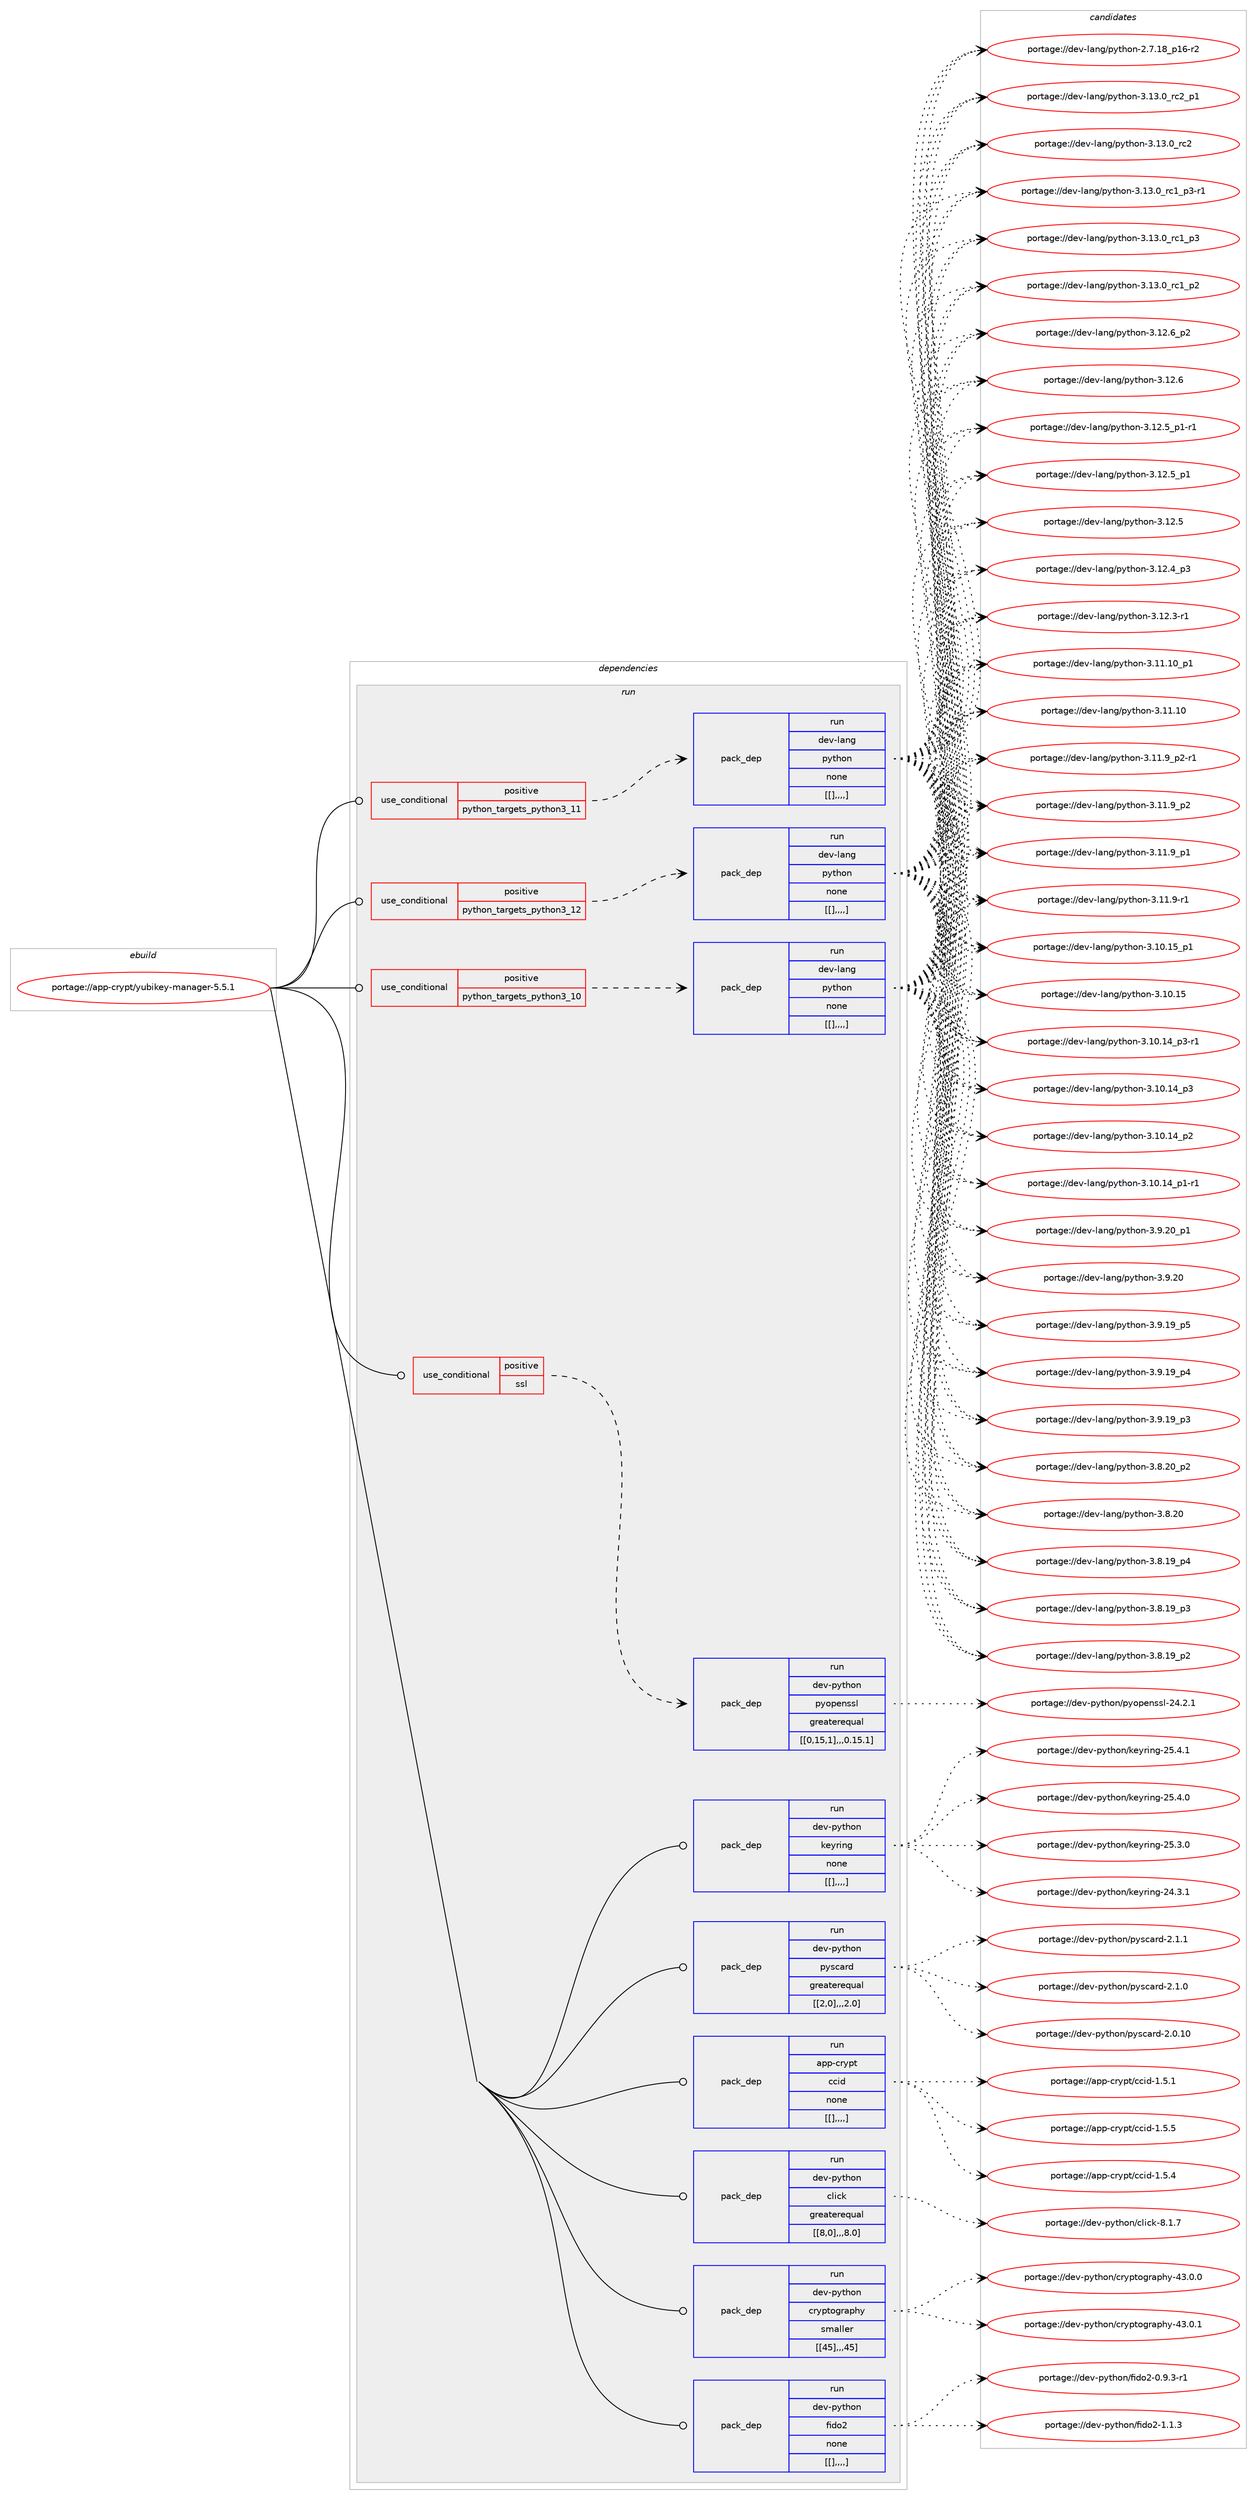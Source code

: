 digraph prolog {

# *************
# Graph options
# *************

newrank=true;
concentrate=true;
compound=true;
graph [rankdir=LR,fontname=Helvetica,fontsize=10,ranksep=1.5];#, ranksep=2.5, nodesep=0.2];
edge  [arrowhead=vee];
node  [fontname=Helvetica,fontsize=10];

# **********
# The ebuild
# **********

subgraph cluster_leftcol {
color=gray;
label=<<i>ebuild</i>>;
id [label="portage://app-crypt/yubikey-manager-5.5.1", color=red, width=4, href="../app-crypt/yubikey-manager-5.5.1.svg"];
}

# ****************
# The dependencies
# ****************

subgraph cluster_midcol {
color=gray;
label=<<i>dependencies</i>>;
subgraph cluster_compile {
fillcolor="#eeeeee";
style=filled;
label=<<i>compile</i>>;
}
subgraph cluster_compileandrun {
fillcolor="#eeeeee";
style=filled;
label=<<i>compile and run</i>>;
}
subgraph cluster_run {
fillcolor="#eeeeee";
style=filled;
label=<<i>run</i>>;
subgraph cond4072 {
dependency15189 [label=<<TABLE BORDER="0" CELLBORDER="1" CELLSPACING="0" CELLPADDING="4"><TR><TD ROWSPAN="3" CELLPADDING="10">use_conditional</TD></TR><TR><TD>positive</TD></TR><TR><TD>python_targets_python3_10</TD></TR></TABLE>>, shape=none, color=red];
subgraph pack11033 {
dependency15190 [label=<<TABLE BORDER="0" CELLBORDER="1" CELLSPACING="0" CELLPADDING="4" WIDTH="220"><TR><TD ROWSPAN="6" CELLPADDING="30">pack_dep</TD></TR><TR><TD WIDTH="110">run</TD></TR><TR><TD>dev-lang</TD></TR><TR><TD>python</TD></TR><TR><TD>none</TD></TR><TR><TD>[[],,,,]</TD></TR></TABLE>>, shape=none, color=blue];
}
dependency15189:e -> dependency15190:w [weight=20,style="dashed",arrowhead="vee"];
}
id:e -> dependency15189:w [weight=20,style="solid",arrowhead="odot"];
subgraph cond4073 {
dependency15191 [label=<<TABLE BORDER="0" CELLBORDER="1" CELLSPACING="0" CELLPADDING="4"><TR><TD ROWSPAN="3" CELLPADDING="10">use_conditional</TD></TR><TR><TD>positive</TD></TR><TR><TD>python_targets_python3_11</TD></TR></TABLE>>, shape=none, color=red];
subgraph pack11034 {
dependency15192 [label=<<TABLE BORDER="0" CELLBORDER="1" CELLSPACING="0" CELLPADDING="4" WIDTH="220"><TR><TD ROWSPAN="6" CELLPADDING="30">pack_dep</TD></TR><TR><TD WIDTH="110">run</TD></TR><TR><TD>dev-lang</TD></TR><TR><TD>python</TD></TR><TR><TD>none</TD></TR><TR><TD>[[],,,,]</TD></TR></TABLE>>, shape=none, color=blue];
}
dependency15191:e -> dependency15192:w [weight=20,style="dashed",arrowhead="vee"];
}
id:e -> dependency15191:w [weight=20,style="solid",arrowhead="odot"];
subgraph cond4074 {
dependency15193 [label=<<TABLE BORDER="0" CELLBORDER="1" CELLSPACING="0" CELLPADDING="4"><TR><TD ROWSPAN="3" CELLPADDING="10">use_conditional</TD></TR><TR><TD>positive</TD></TR><TR><TD>python_targets_python3_12</TD></TR></TABLE>>, shape=none, color=red];
subgraph pack11035 {
dependency15194 [label=<<TABLE BORDER="0" CELLBORDER="1" CELLSPACING="0" CELLPADDING="4" WIDTH="220"><TR><TD ROWSPAN="6" CELLPADDING="30">pack_dep</TD></TR><TR><TD WIDTH="110">run</TD></TR><TR><TD>dev-lang</TD></TR><TR><TD>python</TD></TR><TR><TD>none</TD></TR><TR><TD>[[],,,,]</TD></TR></TABLE>>, shape=none, color=blue];
}
dependency15193:e -> dependency15194:w [weight=20,style="dashed",arrowhead="vee"];
}
id:e -> dependency15193:w [weight=20,style="solid",arrowhead="odot"];
subgraph cond4075 {
dependency15195 [label=<<TABLE BORDER="0" CELLBORDER="1" CELLSPACING="0" CELLPADDING="4"><TR><TD ROWSPAN="3" CELLPADDING="10">use_conditional</TD></TR><TR><TD>positive</TD></TR><TR><TD>ssl</TD></TR></TABLE>>, shape=none, color=red];
subgraph pack11036 {
dependency15196 [label=<<TABLE BORDER="0" CELLBORDER="1" CELLSPACING="0" CELLPADDING="4" WIDTH="220"><TR><TD ROWSPAN="6" CELLPADDING="30">pack_dep</TD></TR><TR><TD WIDTH="110">run</TD></TR><TR><TD>dev-python</TD></TR><TR><TD>pyopenssl</TD></TR><TR><TD>greaterequal</TD></TR><TR><TD>[[0,15,1],,,0.15.1]</TD></TR></TABLE>>, shape=none, color=blue];
}
dependency15195:e -> dependency15196:w [weight=20,style="dashed",arrowhead="vee"];
}
id:e -> dependency15195:w [weight=20,style="solid",arrowhead="odot"];
subgraph pack11037 {
dependency15197 [label=<<TABLE BORDER="0" CELLBORDER="1" CELLSPACING="0" CELLPADDING="4" WIDTH="220"><TR><TD ROWSPAN="6" CELLPADDING="30">pack_dep</TD></TR><TR><TD WIDTH="110">run</TD></TR><TR><TD>app-crypt</TD></TR><TR><TD>ccid</TD></TR><TR><TD>none</TD></TR><TR><TD>[[],,,,]</TD></TR></TABLE>>, shape=none, color=blue];
}
id:e -> dependency15197:w [weight=20,style="solid",arrowhead="odot"];
subgraph pack11038 {
dependency15198 [label=<<TABLE BORDER="0" CELLBORDER="1" CELLSPACING="0" CELLPADDING="4" WIDTH="220"><TR><TD ROWSPAN="6" CELLPADDING="30">pack_dep</TD></TR><TR><TD WIDTH="110">run</TD></TR><TR><TD>dev-python</TD></TR><TR><TD>click</TD></TR><TR><TD>greaterequal</TD></TR><TR><TD>[[8,0],,,8.0]</TD></TR></TABLE>>, shape=none, color=blue];
}
id:e -> dependency15198:w [weight=20,style="solid",arrowhead="odot"];
subgraph pack11039 {
dependency15199 [label=<<TABLE BORDER="0" CELLBORDER="1" CELLSPACING="0" CELLPADDING="4" WIDTH="220"><TR><TD ROWSPAN="6" CELLPADDING="30">pack_dep</TD></TR><TR><TD WIDTH="110">run</TD></TR><TR><TD>dev-python</TD></TR><TR><TD>cryptography</TD></TR><TR><TD>smaller</TD></TR><TR><TD>[[45],,,45]</TD></TR></TABLE>>, shape=none, color=blue];
}
id:e -> dependency15199:w [weight=20,style="solid",arrowhead="odot"];
subgraph pack11040 {
dependency15200 [label=<<TABLE BORDER="0" CELLBORDER="1" CELLSPACING="0" CELLPADDING="4" WIDTH="220"><TR><TD ROWSPAN="6" CELLPADDING="30">pack_dep</TD></TR><TR><TD WIDTH="110">run</TD></TR><TR><TD>dev-python</TD></TR><TR><TD>fido2</TD></TR><TR><TD>none</TD></TR><TR><TD>[[],,,,]</TD></TR></TABLE>>, shape=none, color=blue];
}
id:e -> dependency15200:w [weight=20,style="solid",arrowhead="odot"];
subgraph pack11041 {
dependency15201 [label=<<TABLE BORDER="0" CELLBORDER="1" CELLSPACING="0" CELLPADDING="4" WIDTH="220"><TR><TD ROWSPAN="6" CELLPADDING="30">pack_dep</TD></TR><TR><TD WIDTH="110">run</TD></TR><TR><TD>dev-python</TD></TR><TR><TD>keyring</TD></TR><TR><TD>none</TD></TR><TR><TD>[[],,,,]</TD></TR></TABLE>>, shape=none, color=blue];
}
id:e -> dependency15201:w [weight=20,style="solid",arrowhead="odot"];
subgraph pack11042 {
dependency15202 [label=<<TABLE BORDER="0" CELLBORDER="1" CELLSPACING="0" CELLPADDING="4" WIDTH="220"><TR><TD ROWSPAN="6" CELLPADDING="30">pack_dep</TD></TR><TR><TD WIDTH="110">run</TD></TR><TR><TD>dev-python</TD></TR><TR><TD>pyscard</TD></TR><TR><TD>greaterequal</TD></TR><TR><TD>[[2,0],,,2.0]</TD></TR></TABLE>>, shape=none, color=blue];
}
id:e -> dependency15202:w [weight=20,style="solid",arrowhead="odot"];
}
}

# **************
# The candidates
# **************

subgraph cluster_choices {
rank=same;
color=gray;
label=<<i>candidates</i>>;

subgraph choice11033 {
color=black;
nodesep=1;
choice100101118451089711010347112121116104111110455146495146489511499509511249 [label="portage://dev-lang/python-3.13.0_rc2_p1", color=red, width=4,href="../dev-lang/python-3.13.0_rc2_p1.svg"];
choice10010111845108971101034711212111610411111045514649514648951149950 [label="portage://dev-lang/python-3.13.0_rc2", color=red, width=4,href="../dev-lang/python-3.13.0_rc2.svg"];
choice1001011184510897110103471121211161041111104551464951464895114994995112514511449 [label="portage://dev-lang/python-3.13.0_rc1_p3-r1", color=red, width=4,href="../dev-lang/python-3.13.0_rc1_p3-r1.svg"];
choice100101118451089711010347112121116104111110455146495146489511499499511251 [label="portage://dev-lang/python-3.13.0_rc1_p3", color=red, width=4,href="../dev-lang/python-3.13.0_rc1_p3.svg"];
choice100101118451089711010347112121116104111110455146495146489511499499511250 [label="portage://dev-lang/python-3.13.0_rc1_p2", color=red, width=4,href="../dev-lang/python-3.13.0_rc1_p2.svg"];
choice100101118451089711010347112121116104111110455146495046549511250 [label="portage://dev-lang/python-3.12.6_p2", color=red, width=4,href="../dev-lang/python-3.12.6_p2.svg"];
choice10010111845108971101034711212111610411111045514649504654 [label="portage://dev-lang/python-3.12.6", color=red, width=4,href="../dev-lang/python-3.12.6.svg"];
choice1001011184510897110103471121211161041111104551464950465395112494511449 [label="portage://dev-lang/python-3.12.5_p1-r1", color=red, width=4,href="../dev-lang/python-3.12.5_p1-r1.svg"];
choice100101118451089711010347112121116104111110455146495046539511249 [label="portage://dev-lang/python-3.12.5_p1", color=red, width=4,href="../dev-lang/python-3.12.5_p1.svg"];
choice10010111845108971101034711212111610411111045514649504653 [label="portage://dev-lang/python-3.12.5", color=red, width=4,href="../dev-lang/python-3.12.5.svg"];
choice100101118451089711010347112121116104111110455146495046529511251 [label="portage://dev-lang/python-3.12.4_p3", color=red, width=4,href="../dev-lang/python-3.12.4_p3.svg"];
choice100101118451089711010347112121116104111110455146495046514511449 [label="portage://dev-lang/python-3.12.3-r1", color=red, width=4,href="../dev-lang/python-3.12.3-r1.svg"];
choice10010111845108971101034711212111610411111045514649494649489511249 [label="portage://dev-lang/python-3.11.10_p1", color=red, width=4,href="../dev-lang/python-3.11.10_p1.svg"];
choice1001011184510897110103471121211161041111104551464949464948 [label="portage://dev-lang/python-3.11.10", color=red, width=4,href="../dev-lang/python-3.11.10.svg"];
choice1001011184510897110103471121211161041111104551464949465795112504511449 [label="portage://dev-lang/python-3.11.9_p2-r1", color=red, width=4,href="../dev-lang/python-3.11.9_p2-r1.svg"];
choice100101118451089711010347112121116104111110455146494946579511250 [label="portage://dev-lang/python-3.11.9_p2", color=red, width=4,href="../dev-lang/python-3.11.9_p2.svg"];
choice100101118451089711010347112121116104111110455146494946579511249 [label="portage://dev-lang/python-3.11.9_p1", color=red, width=4,href="../dev-lang/python-3.11.9_p1.svg"];
choice100101118451089711010347112121116104111110455146494946574511449 [label="portage://dev-lang/python-3.11.9-r1", color=red, width=4,href="../dev-lang/python-3.11.9-r1.svg"];
choice10010111845108971101034711212111610411111045514649484649539511249 [label="portage://dev-lang/python-3.10.15_p1", color=red, width=4,href="../dev-lang/python-3.10.15_p1.svg"];
choice1001011184510897110103471121211161041111104551464948464953 [label="portage://dev-lang/python-3.10.15", color=red, width=4,href="../dev-lang/python-3.10.15.svg"];
choice100101118451089711010347112121116104111110455146494846495295112514511449 [label="portage://dev-lang/python-3.10.14_p3-r1", color=red, width=4,href="../dev-lang/python-3.10.14_p3-r1.svg"];
choice10010111845108971101034711212111610411111045514649484649529511251 [label="portage://dev-lang/python-3.10.14_p3", color=red, width=4,href="../dev-lang/python-3.10.14_p3.svg"];
choice10010111845108971101034711212111610411111045514649484649529511250 [label="portage://dev-lang/python-3.10.14_p2", color=red, width=4,href="../dev-lang/python-3.10.14_p2.svg"];
choice100101118451089711010347112121116104111110455146494846495295112494511449 [label="portage://dev-lang/python-3.10.14_p1-r1", color=red, width=4,href="../dev-lang/python-3.10.14_p1-r1.svg"];
choice100101118451089711010347112121116104111110455146574650489511249 [label="portage://dev-lang/python-3.9.20_p1", color=red, width=4,href="../dev-lang/python-3.9.20_p1.svg"];
choice10010111845108971101034711212111610411111045514657465048 [label="portage://dev-lang/python-3.9.20", color=red, width=4,href="../dev-lang/python-3.9.20.svg"];
choice100101118451089711010347112121116104111110455146574649579511253 [label="portage://dev-lang/python-3.9.19_p5", color=red, width=4,href="../dev-lang/python-3.9.19_p5.svg"];
choice100101118451089711010347112121116104111110455146574649579511252 [label="portage://dev-lang/python-3.9.19_p4", color=red, width=4,href="../dev-lang/python-3.9.19_p4.svg"];
choice100101118451089711010347112121116104111110455146574649579511251 [label="portage://dev-lang/python-3.9.19_p3", color=red, width=4,href="../dev-lang/python-3.9.19_p3.svg"];
choice100101118451089711010347112121116104111110455146564650489511250 [label="portage://dev-lang/python-3.8.20_p2", color=red, width=4,href="../dev-lang/python-3.8.20_p2.svg"];
choice10010111845108971101034711212111610411111045514656465048 [label="portage://dev-lang/python-3.8.20", color=red, width=4,href="../dev-lang/python-3.8.20.svg"];
choice100101118451089711010347112121116104111110455146564649579511252 [label="portage://dev-lang/python-3.8.19_p4", color=red, width=4,href="../dev-lang/python-3.8.19_p4.svg"];
choice100101118451089711010347112121116104111110455146564649579511251 [label="portage://dev-lang/python-3.8.19_p3", color=red, width=4,href="../dev-lang/python-3.8.19_p3.svg"];
choice100101118451089711010347112121116104111110455146564649579511250 [label="portage://dev-lang/python-3.8.19_p2", color=red, width=4,href="../dev-lang/python-3.8.19_p2.svg"];
choice100101118451089711010347112121116104111110455046554649569511249544511450 [label="portage://dev-lang/python-2.7.18_p16-r2", color=red, width=4,href="../dev-lang/python-2.7.18_p16-r2.svg"];
dependency15190:e -> choice100101118451089711010347112121116104111110455146495146489511499509511249:w [style=dotted,weight="100"];
dependency15190:e -> choice10010111845108971101034711212111610411111045514649514648951149950:w [style=dotted,weight="100"];
dependency15190:e -> choice1001011184510897110103471121211161041111104551464951464895114994995112514511449:w [style=dotted,weight="100"];
dependency15190:e -> choice100101118451089711010347112121116104111110455146495146489511499499511251:w [style=dotted,weight="100"];
dependency15190:e -> choice100101118451089711010347112121116104111110455146495146489511499499511250:w [style=dotted,weight="100"];
dependency15190:e -> choice100101118451089711010347112121116104111110455146495046549511250:w [style=dotted,weight="100"];
dependency15190:e -> choice10010111845108971101034711212111610411111045514649504654:w [style=dotted,weight="100"];
dependency15190:e -> choice1001011184510897110103471121211161041111104551464950465395112494511449:w [style=dotted,weight="100"];
dependency15190:e -> choice100101118451089711010347112121116104111110455146495046539511249:w [style=dotted,weight="100"];
dependency15190:e -> choice10010111845108971101034711212111610411111045514649504653:w [style=dotted,weight="100"];
dependency15190:e -> choice100101118451089711010347112121116104111110455146495046529511251:w [style=dotted,weight="100"];
dependency15190:e -> choice100101118451089711010347112121116104111110455146495046514511449:w [style=dotted,weight="100"];
dependency15190:e -> choice10010111845108971101034711212111610411111045514649494649489511249:w [style=dotted,weight="100"];
dependency15190:e -> choice1001011184510897110103471121211161041111104551464949464948:w [style=dotted,weight="100"];
dependency15190:e -> choice1001011184510897110103471121211161041111104551464949465795112504511449:w [style=dotted,weight="100"];
dependency15190:e -> choice100101118451089711010347112121116104111110455146494946579511250:w [style=dotted,weight="100"];
dependency15190:e -> choice100101118451089711010347112121116104111110455146494946579511249:w [style=dotted,weight="100"];
dependency15190:e -> choice100101118451089711010347112121116104111110455146494946574511449:w [style=dotted,weight="100"];
dependency15190:e -> choice10010111845108971101034711212111610411111045514649484649539511249:w [style=dotted,weight="100"];
dependency15190:e -> choice1001011184510897110103471121211161041111104551464948464953:w [style=dotted,weight="100"];
dependency15190:e -> choice100101118451089711010347112121116104111110455146494846495295112514511449:w [style=dotted,weight="100"];
dependency15190:e -> choice10010111845108971101034711212111610411111045514649484649529511251:w [style=dotted,weight="100"];
dependency15190:e -> choice10010111845108971101034711212111610411111045514649484649529511250:w [style=dotted,weight="100"];
dependency15190:e -> choice100101118451089711010347112121116104111110455146494846495295112494511449:w [style=dotted,weight="100"];
dependency15190:e -> choice100101118451089711010347112121116104111110455146574650489511249:w [style=dotted,weight="100"];
dependency15190:e -> choice10010111845108971101034711212111610411111045514657465048:w [style=dotted,weight="100"];
dependency15190:e -> choice100101118451089711010347112121116104111110455146574649579511253:w [style=dotted,weight="100"];
dependency15190:e -> choice100101118451089711010347112121116104111110455146574649579511252:w [style=dotted,weight="100"];
dependency15190:e -> choice100101118451089711010347112121116104111110455146574649579511251:w [style=dotted,weight="100"];
dependency15190:e -> choice100101118451089711010347112121116104111110455146564650489511250:w [style=dotted,weight="100"];
dependency15190:e -> choice10010111845108971101034711212111610411111045514656465048:w [style=dotted,weight="100"];
dependency15190:e -> choice100101118451089711010347112121116104111110455146564649579511252:w [style=dotted,weight="100"];
dependency15190:e -> choice100101118451089711010347112121116104111110455146564649579511251:w [style=dotted,weight="100"];
dependency15190:e -> choice100101118451089711010347112121116104111110455146564649579511250:w [style=dotted,weight="100"];
dependency15190:e -> choice100101118451089711010347112121116104111110455046554649569511249544511450:w [style=dotted,weight="100"];
}
subgraph choice11034 {
color=black;
nodesep=1;
choice100101118451089711010347112121116104111110455146495146489511499509511249 [label="portage://dev-lang/python-3.13.0_rc2_p1", color=red, width=4,href="../dev-lang/python-3.13.0_rc2_p1.svg"];
choice10010111845108971101034711212111610411111045514649514648951149950 [label="portage://dev-lang/python-3.13.0_rc2", color=red, width=4,href="../dev-lang/python-3.13.0_rc2.svg"];
choice1001011184510897110103471121211161041111104551464951464895114994995112514511449 [label="portage://dev-lang/python-3.13.0_rc1_p3-r1", color=red, width=4,href="../dev-lang/python-3.13.0_rc1_p3-r1.svg"];
choice100101118451089711010347112121116104111110455146495146489511499499511251 [label="portage://dev-lang/python-3.13.0_rc1_p3", color=red, width=4,href="../dev-lang/python-3.13.0_rc1_p3.svg"];
choice100101118451089711010347112121116104111110455146495146489511499499511250 [label="portage://dev-lang/python-3.13.0_rc1_p2", color=red, width=4,href="../dev-lang/python-3.13.0_rc1_p2.svg"];
choice100101118451089711010347112121116104111110455146495046549511250 [label="portage://dev-lang/python-3.12.6_p2", color=red, width=4,href="../dev-lang/python-3.12.6_p2.svg"];
choice10010111845108971101034711212111610411111045514649504654 [label="portage://dev-lang/python-3.12.6", color=red, width=4,href="../dev-lang/python-3.12.6.svg"];
choice1001011184510897110103471121211161041111104551464950465395112494511449 [label="portage://dev-lang/python-3.12.5_p1-r1", color=red, width=4,href="../dev-lang/python-3.12.5_p1-r1.svg"];
choice100101118451089711010347112121116104111110455146495046539511249 [label="portage://dev-lang/python-3.12.5_p1", color=red, width=4,href="../dev-lang/python-3.12.5_p1.svg"];
choice10010111845108971101034711212111610411111045514649504653 [label="portage://dev-lang/python-3.12.5", color=red, width=4,href="../dev-lang/python-3.12.5.svg"];
choice100101118451089711010347112121116104111110455146495046529511251 [label="portage://dev-lang/python-3.12.4_p3", color=red, width=4,href="../dev-lang/python-3.12.4_p3.svg"];
choice100101118451089711010347112121116104111110455146495046514511449 [label="portage://dev-lang/python-3.12.3-r1", color=red, width=4,href="../dev-lang/python-3.12.3-r1.svg"];
choice10010111845108971101034711212111610411111045514649494649489511249 [label="portage://dev-lang/python-3.11.10_p1", color=red, width=4,href="../dev-lang/python-3.11.10_p1.svg"];
choice1001011184510897110103471121211161041111104551464949464948 [label="portage://dev-lang/python-3.11.10", color=red, width=4,href="../dev-lang/python-3.11.10.svg"];
choice1001011184510897110103471121211161041111104551464949465795112504511449 [label="portage://dev-lang/python-3.11.9_p2-r1", color=red, width=4,href="../dev-lang/python-3.11.9_p2-r1.svg"];
choice100101118451089711010347112121116104111110455146494946579511250 [label="portage://dev-lang/python-3.11.9_p2", color=red, width=4,href="../dev-lang/python-3.11.9_p2.svg"];
choice100101118451089711010347112121116104111110455146494946579511249 [label="portage://dev-lang/python-3.11.9_p1", color=red, width=4,href="../dev-lang/python-3.11.9_p1.svg"];
choice100101118451089711010347112121116104111110455146494946574511449 [label="portage://dev-lang/python-3.11.9-r1", color=red, width=4,href="../dev-lang/python-3.11.9-r1.svg"];
choice10010111845108971101034711212111610411111045514649484649539511249 [label="portage://dev-lang/python-3.10.15_p1", color=red, width=4,href="../dev-lang/python-3.10.15_p1.svg"];
choice1001011184510897110103471121211161041111104551464948464953 [label="portage://dev-lang/python-3.10.15", color=red, width=4,href="../dev-lang/python-3.10.15.svg"];
choice100101118451089711010347112121116104111110455146494846495295112514511449 [label="portage://dev-lang/python-3.10.14_p3-r1", color=red, width=4,href="../dev-lang/python-3.10.14_p3-r1.svg"];
choice10010111845108971101034711212111610411111045514649484649529511251 [label="portage://dev-lang/python-3.10.14_p3", color=red, width=4,href="../dev-lang/python-3.10.14_p3.svg"];
choice10010111845108971101034711212111610411111045514649484649529511250 [label="portage://dev-lang/python-3.10.14_p2", color=red, width=4,href="../dev-lang/python-3.10.14_p2.svg"];
choice100101118451089711010347112121116104111110455146494846495295112494511449 [label="portage://dev-lang/python-3.10.14_p1-r1", color=red, width=4,href="../dev-lang/python-3.10.14_p1-r1.svg"];
choice100101118451089711010347112121116104111110455146574650489511249 [label="portage://dev-lang/python-3.9.20_p1", color=red, width=4,href="../dev-lang/python-3.9.20_p1.svg"];
choice10010111845108971101034711212111610411111045514657465048 [label="portage://dev-lang/python-3.9.20", color=red, width=4,href="../dev-lang/python-3.9.20.svg"];
choice100101118451089711010347112121116104111110455146574649579511253 [label="portage://dev-lang/python-3.9.19_p5", color=red, width=4,href="../dev-lang/python-3.9.19_p5.svg"];
choice100101118451089711010347112121116104111110455146574649579511252 [label="portage://dev-lang/python-3.9.19_p4", color=red, width=4,href="../dev-lang/python-3.9.19_p4.svg"];
choice100101118451089711010347112121116104111110455146574649579511251 [label="portage://dev-lang/python-3.9.19_p3", color=red, width=4,href="../dev-lang/python-3.9.19_p3.svg"];
choice100101118451089711010347112121116104111110455146564650489511250 [label="portage://dev-lang/python-3.8.20_p2", color=red, width=4,href="../dev-lang/python-3.8.20_p2.svg"];
choice10010111845108971101034711212111610411111045514656465048 [label="portage://dev-lang/python-3.8.20", color=red, width=4,href="../dev-lang/python-3.8.20.svg"];
choice100101118451089711010347112121116104111110455146564649579511252 [label="portage://dev-lang/python-3.8.19_p4", color=red, width=4,href="../dev-lang/python-3.8.19_p4.svg"];
choice100101118451089711010347112121116104111110455146564649579511251 [label="portage://dev-lang/python-3.8.19_p3", color=red, width=4,href="../dev-lang/python-3.8.19_p3.svg"];
choice100101118451089711010347112121116104111110455146564649579511250 [label="portage://dev-lang/python-3.8.19_p2", color=red, width=4,href="../dev-lang/python-3.8.19_p2.svg"];
choice100101118451089711010347112121116104111110455046554649569511249544511450 [label="portage://dev-lang/python-2.7.18_p16-r2", color=red, width=4,href="../dev-lang/python-2.7.18_p16-r2.svg"];
dependency15192:e -> choice100101118451089711010347112121116104111110455146495146489511499509511249:w [style=dotted,weight="100"];
dependency15192:e -> choice10010111845108971101034711212111610411111045514649514648951149950:w [style=dotted,weight="100"];
dependency15192:e -> choice1001011184510897110103471121211161041111104551464951464895114994995112514511449:w [style=dotted,weight="100"];
dependency15192:e -> choice100101118451089711010347112121116104111110455146495146489511499499511251:w [style=dotted,weight="100"];
dependency15192:e -> choice100101118451089711010347112121116104111110455146495146489511499499511250:w [style=dotted,weight="100"];
dependency15192:e -> choice100101118451089711010347112121116104111110455146495046549511250:w [style=dotted,weight="100"];
dependency15192:e -> choice10010111845108971101034711212111610411111045514649504654:w [style=dotted,weight="100"];
dependency15192:e -> choice1001011184510897110103471121211161041111104551464950465395112494511449:w [style=dotted,weight="100"];
dependency15192:e -> choice100101118451089711010347112121116104111110455146495046539511249:w [style=dotted,weight="100"];
dependency15192:e -> choice10010111845108971101034711212111610411111045514649504653:w [style=dotted,weight="100"];
dependency15192:e -> choice100101118451089711010347112121116104111110455146495046529511251:w [style=dotted,weight="100"];
dependency15192:e -> choice100101118451089711010347112121116104111110455146495046514511449:w [style=dotted,weight="100"];
dependency15192:e -> choice10010111845108971101034711212111610411111045514649494649489511249:w [style=dotted,weight="100"];
dependency15192:e -> choice1001011184510897110103471121211161041111104551464949464948:w [style=dotted,weight="100"];
dependency15192:e -> choice1001011184510897110103471121211161041111104551464949465795112504511449:w [style=dotted,weight="100"];
dependency15192:e -> choice100101118451089711010347112121116104111110455146494946579511250:w [style=dotted,weight="100"];
dependency15192:e -> choice100101118451089711010347112121116104111110455146494946579511249:w [style=dotted,weight="100"];
dependency15192:e -> choice100101118451089711010347112121116104111110455146494946574511449:w [style=dotted,weight="100"];
dependency15192:e -> choice10010111845108971101034711212111610411111045514649484649539511249:w [style=dotted,weight="100"];
dependency15192:e -> choice1001011184510897110103471121211161041111104551464948464953:w [style=dotted,weight="100"];
dependency15192:e -> choice100101118451089711010347112121116104111110455146494846495295112514511449:w [style=dotted,weight="100"];
dependency15192:e -> choice10010111845108971101034711212111610411111045514649484649529511251:w [style=dotted,weight="100"];
dependency15192:e -> choice10010111845108971101034711212111610411111045514649484649529511250:w [style=dotted,weight="100"];
dependency15192:e -> choice100101118451089711010347112121116104111110455146494846495295112494511449:w [style=dotted,weight="100"];
dependency15192:e -> choice100101118451089711010347112121116104111110455146574650489511249:w [style=dotted,weight="100"];
dependency15192:e -> choice10010111845108971101034711212111610411111045514657465048:w [style=dotted,weight="100"];
dependency15192:e -> choice100101118451089711010347112121116104111110455146574649579511253:w [style=dotted,weight="100"];
dependency15192:e -> choice100101118451089711010347112121116104111110455146574649579511252:w [style=dotted,weight="100"];
dependency15192:e -> choice100101118451089711010347112121116104111110455146574649579511251:w [style=dotted,weight="100"];
dependency15192:e -> choice100101118451089711010347112121116104111110455146564650489511250:w [style=dotted,weight="100"];
dependency15192:e -> choice10010111845108971101034711212111610411111045514656465048:w [style=dotted,weight="100"];
dependency15192:e -> choice100101118451089711010347112121116104111110455146564649579511252:w [style=dotted,weight="100"];
dependency15192:e -> choice100101118451089711010347112121116104111110455146564649579511251:w [style=dotted,weight="100"];
dependency15192:e -> choice100101118451089711010347112121116104111110455146564649579511250:w [style=dotted,weight="100"];
dependency15192:e -> choice100101118451089711010347112121116104111110455046554649569511249544511450:w [style=dotted,weight="100"];
}
subgraph choice11035 {
color=black;
nodesep=1;
choice100101118451089711010347112121116104111110455146495146489511499509511249 [label="portage://dev-lang/python-3.13.0_rc2_p1", color=red, width=4,href="../dev-lang/python-3.13.0_rc2_p1.svg"];
choice10010111845108971101034711212111610411111045514649514648951149950 [label="portage://dev-lang/python-3.13.0_rc2", color=red, width=4,href="../dev-lang/python-3.13.0_rc2.svg"];
choice1001011184510897110103471121211161041111104551464951464895114994995112514511449 [label="portage://dev-lang/python-3.13.0_rc1_p3-r1", color=red, width=4,href="../dev-lang/python-3.13.0_rc1_p3-r1.svg"];
choice100101118451089711010347112121116104111110455146495146489511499499511251 [label="portage://dev-lang/python-3.13.0_rc1_p3", color=red, width=4,href="../dev-lang/python-3.13.0_rc1_p3.svg"];
choice100101118451089711010347112121116104111110455146495146489511499499511250 [label="portage://dev-lang/python-3.13.0_rc1_p2", color=red, width=4,href="../dev-lang/python-3.13.0_rc1_p2.svg"];
choice100101118451089711010347112121116104111110455146495046549511250 [label="portage://dev-lang/python-3.12.6_p2", color=red, width=4,href="../dev-lang/python-3.12.6_p2.svg"];
choice10010111845108971101034711212111610411111045514649504654 [label="portage://dev-lang/python-3.12.6", color=red, width=4,href="../dev-lang/python-3.12.6.svg"];
choice1001011184510897110103471121211161041111104551464950465395112494511449 [label="portage://dev-lang/python-3.12.5_p1-r1", color=red, width=4,href="../dev-lang/python-3.12.5_p1-r1.svg"];
choice100101118451089711010347112121116104111110455146495046539511249 [label="portage://dev-lang/python-3.12.5_p1", color=red, width=4,href="../dev-lang/python-3.12.5_p1.svg"];
choice10010111845108971101034711212111610411111045514649504653 [label="portage://dev-lang/python-3.12.5", color=red, width=4,href="../dev-lang/python-3.12.5.svg"];
choice100101118451089711010347112121116104111110455146495046529511251 [label="portage://dev-lang/python-3.12.4_p3", color=red, width=4,href="../dev-lang/python-3.12.4_p3.svg"];
choice100101118451089711010347112121116104111110455146495046514511449 [label="portage://dev-lang/python-3.12.3-r1", color=red, width=4,href="../dev-lang/python-3.12.3-r1.svg"];
choice10010111845108971101034711212111610411111045514649494649489511249 [label="portage://dev-lang/python-3.11.10_p1", color=red, width=4,href="../dev-lang/python-3.11.10_p1.svg"];
choice1001011184510897110103471121211161041111104551464949464948 [label="portage://dev-lang/python-3.11.10", color=red, width=4,href="../dev-lang/python-3.11.10.svg"];
choice1001011184510897110103471121211161041111104551464949465795112504511449 [label="portage://dev-lang/python-3.11.9_p2-r1", color=red, width=4,href="../dev-lang/python-3.11.9_p2-r1.svg"];
choice100101118451089711010347112121116104111110455146494946579511250 [label="portage://dev-lang/python-3.11.9_p2", color=red, width=4,href="../dev-lang/python-3.11.9_p2.svg"];
choice100101118451089711010347112121116104111110455146494946579511249 [label="portage://dev-lang/python-3.11.9_p1", color=red, width=4,href="../dev-lang/python-3.11.9_p1.svg"];
choice100101118451089711010347112121116104111110455146494946574511449 [label="portage://dev-lang/python-3.11.9-r1", color=red, width=4,href="../dev-lang/python-3.11.9-r1.svg"];
choice10010111845108971101034711212111610411111045514649484649539511249 [label="portage://dev-lang/python-3.10.15_p1", color=red, width=4,href="../dev-lang/python-3.10.15_p1.svg"];
choice1001011184510897110103471121211161041111104551464948464953 [label="portage://dev-lang/python-3.10.15", color=red, width=4,href="../dev-lang/python-3.10.15.svg"];
choice100101118451089711010347112121116104111110455146494846495295112514511449 [label="portage://dev-lang/python-3.10.14_p3-r1", color=red, width=4,href="../dev-lang/python-3.10.14_p3-r1.svg"];
choice10010111845108971101034711212111610411111045514649484649529511251 [label="portage://dev-lang/python-3.10.14_p3", color=red, width=4,href="../dev-lang/python-3.10.14_p3.svg"];
choice10010111845108971101034711212111610411111045514649484649529511250 [label="portage://dev-lang/python-3.10.14_p2", color=red, width=4,href="../dev-lang/python-3.10.14_p2.svg"];
choice100101118451089711010347112121116104111110455146494846495295112494511449 [label="portage://dev-lang/python-3.10.14_p1-r1", color=red, width=4,href="../dev-lang/python-3.10.14_p1-r1.svg"];
choice100101118451089711010347112121116104111110455146574650489511249 [label="portage://dev-lang/python-3.9.20_p1", color=red, width=4,href="../dev-lang/python-3.9.20_p1.svg"];
choice10010111845108971101034711212111610411111045514657465048 [label="portage://dev-lang/python-3.9.20", color=red, width=4,href="../dev-lang/python-3.9.20.svg"];
choice100101118451089711010347112121116104111110455146574649579511253 [label="portage://dev-lang/python-3.9.19_p5", color=red, width=4,href="../dev-lang/python-3.9.19_p5.svg"];
choice100101118451089711010347112121116104111110455146574649579511252 [label="portage://dev-lang/python-3.9.19_p4", color=red, width=4,href="../dev-lang/python-3.9.19_p4.svg"];
choice100101118451089711010347112121116104111110455146574649579511251 [label="portage://dev-lang/python-3.9.19_p3", color=red, width=4,href="../dev-lang/python-3.9.19_p3.svg"];
choice100101118451089711010347112121116104111110455146564650489511250 [label="portage://dev-lang/python-3.8.20_p2", color=red, width=4,href="../dev-lang/python-3.8.20_p2.svg"];
choice10010111845108971101034711212111610411111045514656465048 [label="portage://dev-lang/python-3.8.20", color=red, width=4,href="../dev-lang/python-3.8.20.svg"];
choice100101118451089711010347112121116104111110455146564649579511252 [label="portage://dev-lang/python-3.8.19_p4", color=red, width=4,href="../dev-lang/python-3.8.19_p4.svg"];
choice100101118451089711010347112121116104111110455146564649579511251 [label="portage://dev-lang/python-3.8.19_p3", color=red, width=4,href="../dev-lang/python-3.8.19_p3.svg"];
choice100101118451089711010347112121116104111110455146564649579511250 [label="portage://dev-lang/python-3.8.19_p2", color=red, width=4,href="../dev-lang/python-3.8.19_p2.svg"];
choice100101118451089711010347112121116104111110455046554649569511249544511450 [label="portage://dev-lang/python-2.7.18_p16-r2", color=red, width=4,href="../dev-lang/python-2.7.18_p16-r2.svg"];
dependency15194:e -> choice100101118451089711010347112121116104111110455146495146489511499509511249:w [style=dotted,weight="100"];
dependency15194:e -> choice10010111845108971101034711212111610411111045514649514648951149950:w [style=dotted,weight="100"];
dependency15194:e -> choice1001011184510897110103471121211161041111104551464951464895114994995112514511449:w [style=dotted,weight="100"];
dependency15194:e -> choice100101118451089711010347112121116104111110455146495146489511499499511251:w [style=dotted,weight="100"];
dependency15194:e -> choice100101118451089711010347112121116104111110455146495146489511499499511250:w [style=dotted,weight="100"];
dependency15194:e -> choice100101118451089711010347112121116104111110455146495046549511250:w [style=dotted,weight="100"];
dependency15194:e -> choice10010111845108971101034711212111610411111045514649504654:w [style=dotted,weight="100"];
dependency15194:e -> choice1001011184510897110103471121211161041111104551464950465395112494511449:w [style=dotted,weight="100"];
dependency15194:e -> choice100101118451089711010347112121116104111110455146495046539511249:w [style=dotted,weight="100"];
dependency15194:e -> choice10010111845108971101034711212111610411111045514649504653:w [style=dotted,weight="100"];
dependency15194:e -> choice100101118451089711010347112121116104111110455146495046529511251:w [style=dotted,weight="100"];
dependency15194:e -> choice100101118451089711010347112121116104111110455146495046514511449:w [style=dotted,weight="100"];
dependency15194:e -> choice10010111845108971101034711212111610411111045514649494649489511249:w [style=dotted,weight="100"];
dependency15194:e -> choice1001011184510897110103471121211161041111104551464949464948:w [style=dotted,weight="100"];
dependency15194:e -> choice1001011184510897110103471121211161041111104551464949465795112504511449:w [style=dotted,weight="100"];
dependency15194:e -> choice100101118451089711010347112121116104111110455146494946579511250:w [style=dotted,weight="100"];
dependency15194:e -> choice100101118451089711010347112121116104111110455146494946579511249:w [style=dotted,weight="100"];
dependency15194:e -> choice100101118451089711010347112121116104111110455146494946574511449:w [style=dotted,weight="100"];
dependency15194:e -> choice10010111845108971101034711212111610411111045514649484649539511249:w [style=dotted,weight="100"];
dependency15194:e -> choice1001011184510897110103471121211161041111104551464948464953:w [style=dotted,weight="100"];
dependency15194:e -> choice100101118451089711010347112121116104111110455146494846495295112514511449:w [style=dotted,weight="100"];
dependency15194:e -> choice10010111845108971101034711212111610411111045514649484649529511251:w [style=dotted,weight="100"];
dependency15194:e -> choice10010111845108971101034711212111610411111045514649484649529511250:w [style=dotted,weight="100"];
dependency15194:e -> choice100101118451089711010347112121116104111110455146494846495295112494511449:w [style=dotted,weight="100"];
dependency15194:e -> choice100101118451089711010347112121116104111110455146574650489511249:w [style=dotted,weight="100"];
dependency15194:e -> choice10010111845108971101034711212111610411111045514657465048:w [style=dotted,weight="100"];
dependency15194:e -> choice100101118451089711010347112121116104111110455146574649579511253:w [style=dotted,weight="100"];
dependency15194:e -> choice100101118451089711010347112121116104111110455146574649579511252:w [style=dotted,weight="100"];
dependency15194:e -> choice100101118451089711010347112121116104111110455146574649579511251:w [style=dotted,weight="100"];
dependency15194:e -> choice100101118451089711010347112121116104111110455146564650489511250:w [style=dotted,weight="100"];
dependency15194:e -> choice10010111845108971101034711212111610411111045514656465048:w [style=dotted,weight="100"];
dependency15194:e -> choice100101118451089711010347112121116104111110455146564649579511252:w [style=dotted,weight="100"];
dependency15194:e -> choice100101118451089711010347112121116104111110455146564649579511251:w [style=dotted,weight="100"];
dependency15194:e -> choice100101118451089711010347112121116104111110455146564649579511250:w [style=dotted,weight="100"];
dependency15194:e -> choice100101118451089711010347112121116104111110455046554649569511249544511450:w [style=dotted,weight="100"];
}
subgraph choice11036 {
color=black;
nodesep=1;
choice100101118451121211161041111104711212111111210111011511510845505246504649 [label="portage://dev-python/pyopenssl-24.2.1", color=red, width=4,href="../dev-python/pyopenssl-24.2.1.svg"];
dependency15196:e -> choice100101118451121211161041111104711212111111210111011511510845505246504649:w [style=dotted,weight="100"];
}
subgraph choice11037 {
color=black;
nodesep=1;
choice971121124599114121112116479999105100454946534653 [label="portage://app-crypt/ccid-1.5.5", color=red, width=4,href="../app-crypt/ccid-1.5.5.svg"];
choice971121124599114121112116479999105100454946534652 [label="portage://app-crypt/ccid-1.5.4", color=red, width=4,href="../app-crypt/ccid-1.5.4.svg"];
choice971121124599114121112116479999105100454946534649 [label="portage://app-crypt/ccid-1.5.1", color=red, width=4,href="../app-crypt/ccid-1.5.1.svg"];
dependency15197:e -> choice971121124599114121112116479999105100454946534653:w [style=dotted,weight="100"];
dependency15197:e -> choice971121124599114121112116479999105100454946534652:w [style=dotted,weight="100"];
dependency15197:e -> choice971121124599114121112116479999105100454946534649:w [style=dotted,weight="100"];
}
subgraph choice11038 {
color=black;
nodesep=1;
choice10010111845112121116104111110479910810599107455646494655 [label="portage://dev-python/click-8.1.7", color=red, width=4,href="../dev-python/click-8.1.7.svg"];
dependency15198:e -> choice10010111845112121116104111110479910810599107455646494655:w [style=dotted,weight="100"];
}
subgraph choice11039 {
color=black;
nodesep=1;
choice1001011184511212111610411111047991141211121161111031149711210412145525146484649 [label="portage://dev-python/cryptography-43.0.1", color=red, width=4,href="../dev-python/cryptography-43.0.1.svg"];
choice1001011184511212111610411111047991141211121161111031149711210412145525146484648 [label="portage://dev-python/cryptography-43.0.0", color=red, width=4,href="../dev-python/cryptography-43.0.0.svg"];
dependency15199:e -> choice1001011184511212111610411111047991141211121161111031149711210412145525146484649:w [style=dotted,weight="100"];
dependency15199:e -> choice1001011184511212111610411111047991141211121161111031149711210412145525146484648:w [style=dotted,weight="100"];
}
subgraph choice11040 {
color=black;
nodesep=1;
choice100101118451121211161041111104710210510011150454946494651 [label="portage://dev-python/fido2-1.1.3", color=red, width=4,href="../dev-python/fido2-1.1.3.svg"];
choice1001011184511212111610411111047102105100111504548465746514511449 [label="portage://dev-python/fido2-0.9.3-r1", color=red, width=4,href="../dev-python/fido2-0.9.3-r1.svg"];
dependency15200:e -> choice100101118451121211161041111104710210510011150454946494651:w [style=dotted,weight="100"];
dependency15200:e -> choice1001011184511212111610411111047102105100111504548465746514511449:w [style=dotted,weight="100"];
}
subgraph choice11041 {
color=black;
nodesep=1;
choice100101118451121211161041111104710710112111410511010345505346524649 [label="portage://dev-python/keyring-25.4.1", color=red, width=4,href="../dev-python/keyring-25.4.1.svg"];
choice100101118451121211161041111104710710112111410511010345505346524648 [label="portage://dev-python/keyring-25.4.0", color=red, width=4,href="../dev-python/keyring-25.4.0.svg"];
choice100101118451121211161041111104710710112111410511010345505346514648 [label="portage://dev-python/keyring-25.3.0", color=red, width=4,href="../dev-python/keyring-25.3.0.svg"];
choice100101118451121211161041111104710710112111410511010345505246514649 [label="portage://dev-python/keyring-24.3.1", color=red, width=4,href="../dev-python/keyring-24.3.1.svg"];
dependency15201:e -> choice100101118451121211161041111104710710112111410511010345505346524649:w [style=dotted,weight="100"];
dependency15201:e -> choice100101118451121211161041111104710710112111410511010345505346524648:w [style=dotted,weight="100"];
dependency15201:e -> choice100101118451121211161041111104710710112111410511010345505346514648:w [style=dotted,weight="100"];
dependency15201:e -> choice100101118451121211161041111104710710112111410511010345505246514649:w [style=dotted,weight="100"];
}
subgraph choice11042 {
color=black;
nodesep=1;
choice10010111845112121116104111110471121211159997114100455046494649 [label="portage://dev-python/pyscard-2.1.1", color=red, width=4,href="../dev-python/pyscard-2.1.1.svg"];
choice10010111845112121116104111110471121211159997114100455046494648 [label="portage://dev-python/pyscard-2.1.0", color=red, width=4,href="../dev-python/pyscard-2.1.0.svg"];
choice1001011184511212111610411111047112121115999711410045504648464948 [label="portage://dev-python/pyscard-2.0.10", color=red, width=4,href="../dev-python/pyscard-2.0.10.svg"];
dependency15202:e -> choice10010111845112121116104111110471121211159997114100455046494649:w [style=dotted,weight="100"];
dependency15202:e -> choice10010111845112121116104111110471121211159997114100455046494648:w [style=dotted,weight="100"];
dependency15202:e -> choice1001011184511212111610411111047112121115999711410045504648464948:w [style=dotted,weight="100"];
}
}

}
